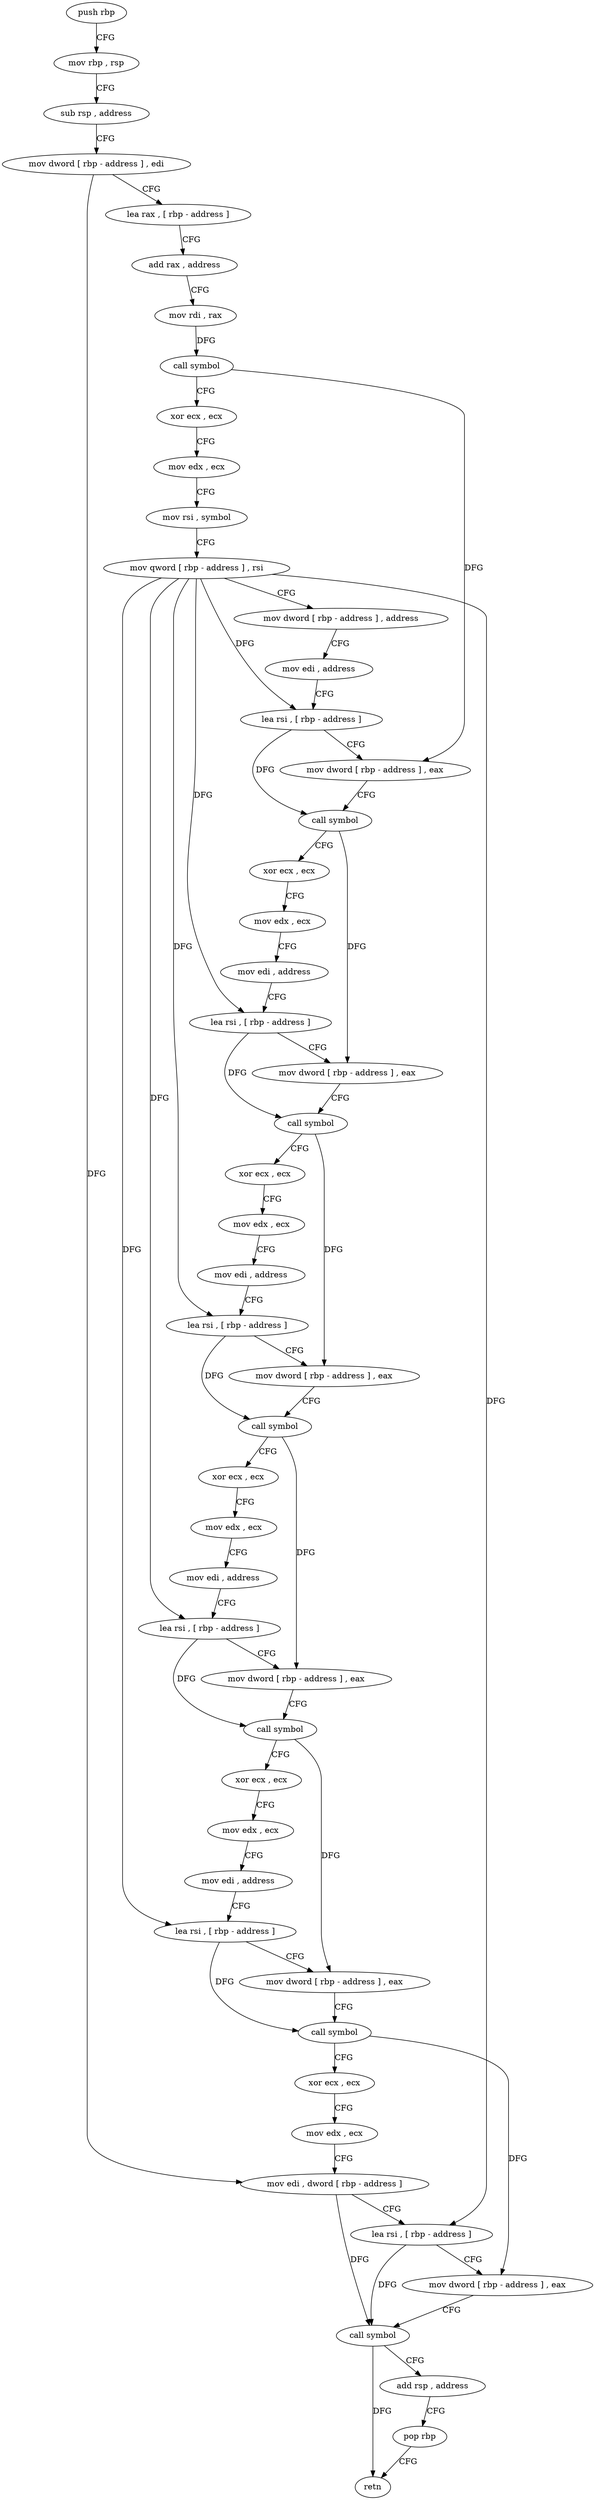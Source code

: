 digraph "func" {
"4204176" [label = "push rbp" ]
"4204177" [label = "mov rbp , rsp" ]
"4204180" [label = "sub rsp , address" ]
"4204187" [label = "mov dword [ rbp - address ] , edi" ]
"4204190" [label = "lea rax , [ rbp - address ]" ]
"4204197" [label = "add rax , address" ]
"4204203" [label = "mov rdi , rax" ]
"4204206" [label = "call symbol" ]
"4204211" [label = "xor ecx , ecx" ]
"4204213" [label = "mov edx , ecx" ]
"4204215" [label = "mov rsi , symbol" ]
"4204225" [label = "mov qword [ rbp - address ] , rsi" ]
"4204232" [label = "mov dword [ rbp - address ] , address" ]
"4204239" [label = "mov edi , address" ]
"4204244" [label = "lea rsi , [ rbp - address ]" ]
"4204251" [label = "mov dword [ rbp - address ] , eax" ]
"4204257" [label = "call symbol" ]
"4204262" [label = "xor ecx , ecx" ]
"4204264" [label = "mov edx , ecx" ]
"4204266" [label = "mov edi , address" ]
"4204271" [label = "lea rsi , [ rbp - address ]" ]
"4204278" [label = "mov dword [ rbp - address ] , eax" ]
"4204284" [label = "call symbol" ]
"4204289" [label = "xor ecx , ecx" ]
"4204291" [label = "mov edx , ecx" ]
"4204293" [label = "mov edi , address" ]
"4204298" [label = "lea rsi , [ rbp - address ]" ]
"4204305" [label = "mov dword [ rbp - address ] , eax" ]
"4204311" [label = "call symbol" ]
"4204316" [label = "xor ecx , ecx" ]
"4204318" [label = "mov edx , ecx" ]
"4204320" [label = "mov edi , address" ]
"4204325" [label = "lea rsi , [ rbp - address ]" ]
"4204332" [label = "mov dword [ rbp - address ] , eax" ]
"4204338" [label = "call symbol" ]
"4204343" [label = "xor ecx , ecx" ]
"4204345" [label = "mov edx , ecx" ]
"4204347" [label = "mov edi , address" ]
"4204352" [label = "lea rsi , [ rbp - address ]" ]
"4204359" [label = "mov dword [ rbp - address ] , eax" ]
"4204365" [label = "call symbol" ]
"4204370" [label = "xor ecx , ecx" ]
"4204372" [label = "mov edx , ecx" ]
"4204374" [label = "mov edi , dword [ rbp - address ]" ]
"4204377" [label = "lea rsi , [ rbp - address ]" ]
"4204384" [label = "mov dword [ rbp - address ] , eax" ]
"4204390" [label = "call symbol" ]
"4204395" [label = "add rsp , address" ]
"4204402" [label = "pop rbp" ]
"4204403" [label = "retn" ]
"4204176" -> "4204177" [ label = "CFG" ]
"4204177" -> "4204180" [ label = "CFG" ]
"4204180" -> "4204187" [ label = "CFG" ]
"4204187" -> "4204190" [ label = "CFG" ]
"4204187" -> "4204374" [ label = "DFG" ]
"4204190" -> "4204197" [ label = "CFG" ]
"4204197" -> "4204203" [ label = "CFG" ]
"4204203" -> "4204206" [ label = "DFG" ]
"4204206" -> "4204211" [ label = "CFG" ]
"4204206" -> "4204251" [ label = "DFG" ]
"4204211" -> "4204213" [ label = "CFG" ]
"4204213" -> "4204215" [ label = "CFG" ]
"4204215" -> "4204225" [ label = "CFG" ]
"4204225" -> "4204232" [ label = "CFG" ]
"4204225" -> "4204244" [ label = "DFG" ]
"4204225" -> "4204271" [ label = "DFG" ]
"4204225" -> "4204298" [ label = "DFG" ]
"4204225" -> "4204325" [ label = "DFG" ]
"4204225" -> "4204352" [ label = "DFG" ]
"4204225" -> "4204377" [ label = "DFG" ]
"4204232" -> "4204239" [ label = "CFG" ]
"4204239" -> "4204244" [ label = "CFG" ]
"4204244" -> "4204251" [ label = "CFG" ]
"4204244" -> "4204257" [ label = "DFG" ]
"4204251" -> "4204257" [ label = "CFG" ]
"4204257" -> "4204262" [ label = "CFG" ]
"4204257" -> "4204278" [ label = "DFG" ]
"4204262" -> "4204264" [ label = "CFG" ]
"4204264" -> "4204266" [ label = "CFG" ]
"4204266" -> "4204271" [ label = "CFG" ]
"4204271" -> "4204278" [ label = "CFG" ]
"4204271" -> "4204284" [ label = "DFG" ]
"4204278" -> "4204284" [ label = "CFG" ]
"4204284" -> "4204289" [ label = "CFG" ]
"4204284" -> "4204305" [ label = "DFG" ]
"4204289" -> "4204291" [ label = "CFG" ]
"4204291" -> "4204293" [ label = "CFG" ]
"4204293" -> "4204298" [ label = "CFG" ]
"4204298" -> "4204305" [ label = "CFG" ]
"4204298" -> "4204311" [ label = "DFG" ]
"4204305" -> "4204311" [ label = "CFG" ]
"4204311" -> "4204316" [ label = "CFG" ]
"4204311" -> "4204332" [ label = "DFG" ]
"4204316" -> "4204318" [ label = "CFG" ]
"4204318" -> "4204320" [ label = "CFG" ]
"4204320" -> "4204325" [ label = "CFG" ]
"4204325" -> "4204332" [ label = "CFG" ]
"4204325" -> "4204338" [ label = "DFG" ]
"4204332" -> "4204338" [ label = "CFG" ]
"4204338" -> "4204343" [ label = "CFG" ]
"4204338" -> "4204359" [ label = "DFG" ]
"4204343" -> "4204345" [ label = "CFG" ]
"4204345" -> "4204347" [ label = "CFG" ]
"4204347" -> "4204352" [ label = "CFG" ]
"4204352" -> "4204359" [ label = "CFG" ]
"4204352" -> "4204365" [ label = "DFG" ]
"4204359" -> "4204365" [ label = "CFG" ]
"4204365" -> "4204370" [ label = "CFG" ]
"4204365" -> "4204384" [ label = "DFG" ]
"4204370" -> "4204372" [ label = "CFG" ]
"4204372" -> "4204374" [ label = "CFG" ]
"4204374" -> "4204377" [ label = "CFG" ]
"4204374" -> "4204390" [ label = "DFG" ]
"4204377" -> "4204384" [ label = "CFG" ]
"4204377" -> "4204390" [ label = "DFG" ]
"4204384" -> "4204390" [ label = "CFG" ]
"4204390" -> "4204395" [ label = "CFG" ]
"4204390" -> "4204403" [ label = "DFG" ]
"4204395" -> "4204402" [ label = "CFG" ]
"4204402" -> "4204403" [ label = "CFG" ]
}
